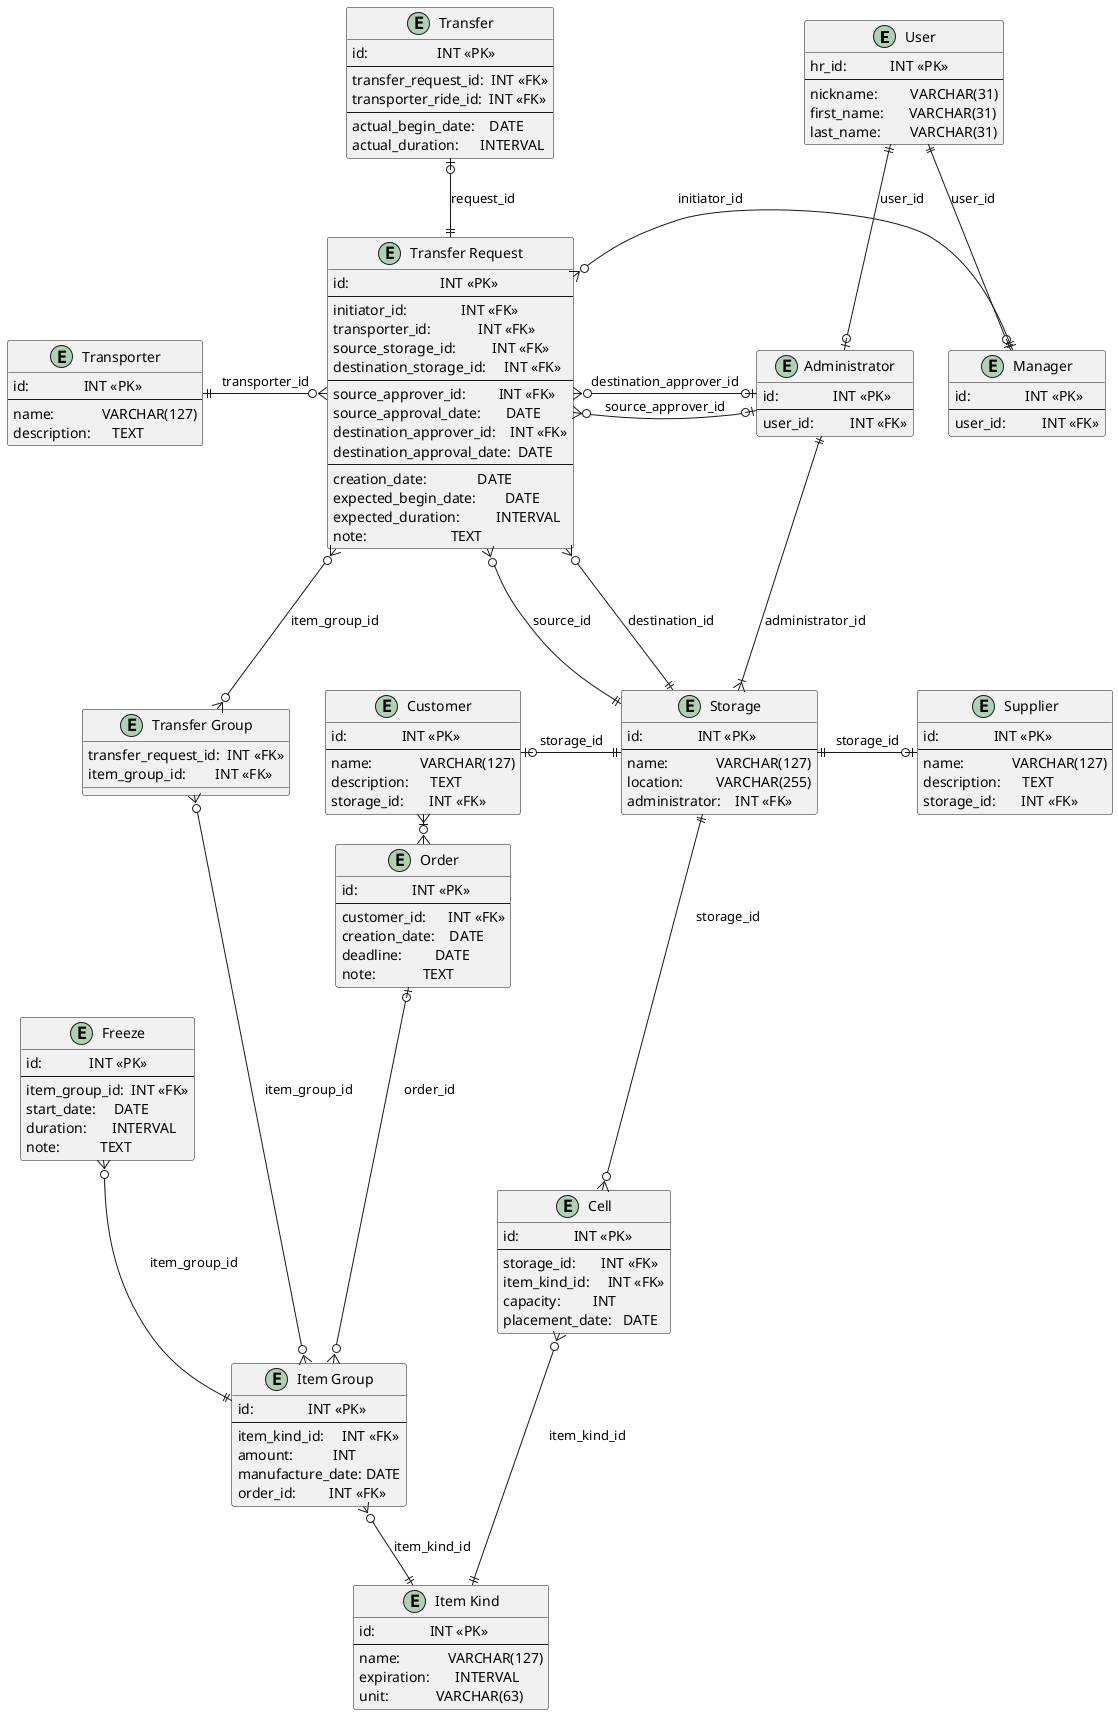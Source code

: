 @startuml Storage Net ER Diagram

entity "User" as user {
  hr_id:            INT <<PK>>
  --
  nickname:         VARCHAR(31)
  first_name:       VARCHAR(31)
  last_name:        VARCHAR(31)
}

entity "Manager" as manager {
  id:               INT <<PK>>
  --
  user_id:          INT <<FK>>
}

entity "Administrator" as administrator {
  id:               INT <<PK>>
  --
  user_id:          INT <<FK>>
}

entity "Storage" as storage {
  id:               INT <<PK>>
  --
  name:             VARCHAR(127)
  location:         VARCHAR(255)
  administrator:    INT <<FK>>
}

entity "Cell" as cell {
  id:               INT <<PK>>
  --
  storage_id:       INT <<FK>>
  item_kind_id:     INT <<FK>>
  capacity:         INT
  placement_date:   DATE
}

entity "Item Kind" as item_kind {
  id:               INT <<PK>>
  --
  name:             VARCHAR(127)
  expiration:       INTERVAL
  unit:             VARCHAR(63)
}

entity "Item Group" as item_group {
  id:               INT <<PK>>
  --
  item_kind_id:     INT <<FK>>
  amount:           INT
  manufacture_date: DATE
  order_id:         INT <<FK>>
}

entity "Order" as order {
  id:               INT <<PK>>
  --
  customer_id:      INT <<FK>>
  creation_date:    DATE
  deadline:         DATE
  note:             TEXT
}

entity "Freeze" as freeze {
  id:             INT <<PK>>
  --
  item_group_id:  INT <<FK>>
  start_date:     DATE
  duration:       INTERVAL
  note:           TEXT
}

entity "Transfer Request" as transfer_request {
  id:                         INT <<PK>>
  --
  initiator_id:               INT <<FK>>
  transporter_id:             INT <<FK>>
  source_storage_id:          INT <<FK>>
  destination_storage_id:     INT <<FK>>
  --
  source_approver_id:         INT <<FK>>
  source_approval_date:       DATE
  destination_approver_id:    INT <<FK>>
  destination_approval_date:  DATE
  --
  creation_date:              DATE
  expected_begin_date:        DATE
  expected_duration:          INTERVAL
  note:                       TEXT
}

entity "Transfer" as transfer {
  id:                   INT <<PK>>
  --
  transfer_request_id:  INT <<FK>>
  transporter_ride_id:  INT <<FK>>
  --
  actual_begin_date:    DATE
  actual_duration:      INTERVAL
}

entity "Transfer Group" as transfer_group {
  transfer_request_id:  INT <<FK>>
  item_group_id:        INT <<FK>>
}

entity "Transporter" as transporter {
  id:               INT <<PK>>
  --
  name:             VARCHAR(127)
  description:      TEXT
}

entity "Supplier" as supplier {
  id:               INT <<PK>>
  --
  name:             VARCHAR(127)
  description:      TEXT
  storage_id:       INT <<FK>>
}

entity "Customer" as customer {
  id:               INT <<PK>>
  --
  name:             VARCHAR(127)
  description:      TEXT
  storage_id:       INT <<FK>>
}

user              ||-d-o| manager             : user_id
user              ||-d-o| administrator       : user_id
administrator     ||-d-|{ storage             : administrator_id

storage           ||-d-o{ cell                : storage_id
cell              }o-d-|| item_kind           : item_kind_id
freeze            }o-d-|| item_group          : item_group_id

item_group        }o-d-|| item_kind           : item_kind_id

order             |o-d-o{ item_group          : order_id

transfer_request  }o-r-||  manager            : initiator_id
transfer_request  }o-l--|| transporter        : transporter_id
transfer_request  }o-d--|| storage            : source_id
transfer_request  }o-d--|| storage            : destination_id
transfer_request  }o-r-o|  administrator      : source_approver_id
transfer_request  }o-r-o|  administrator      : destination_approver_id
transfer_request  ||-u-o|  transfer           : request_id
transfer_group    }o-d--o{ item_group         : item_group_id
transfer_group    }o-u--o{ transfer_request   : item_group_id

supplier    |o-l-|| storage   : storage_id

customer    |o-r--|| storage  : storage_id
customer    }|--r-o{ order    : order_id

@enduml